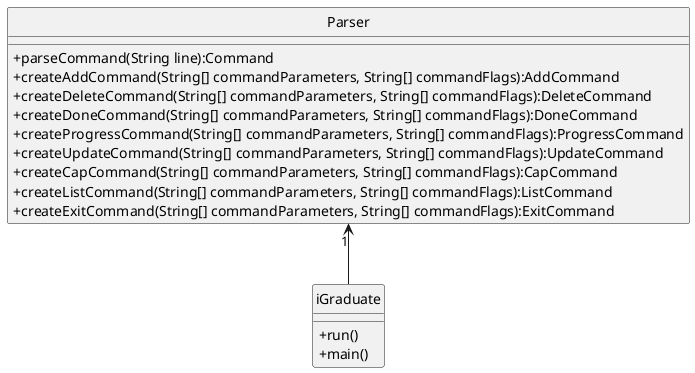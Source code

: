 @startuml
hide circle
skinparam classAttributeIconSize 0

Parser"1" <-- iGraduate
Parser : +parseCommand(String line):Command

Parser : +createAddCommand(String[] commandParameters, String[] commandFlags):AddCommand
Parser : +createDeleteCommand(String[] commandParameters, String[] commandFlags):DeleteCommand
Parser : +createDoneCommand(String[] commandParameters, String[] commandFlags):DoneCommand
Parser : +createProgressCommand(String[] commandParameters, String[] commandFlags):ProgressCommand
Parser : +createUpdateCommand(String[] commandParameters, String[] commandFlags):UpdateCommand
Parser : +createCapCommand(String[] commandParameters, String[] commandFlags):CapCommand
Parser : +createListCommand(String[] commandParameters, String[] commandFlags):ListCommand
Parser : +createExitCommand(String[] commandParameters, String[] commandFlags):ExitCommand

iGraduate : +run()
iGraduate : +main()
@enduml
